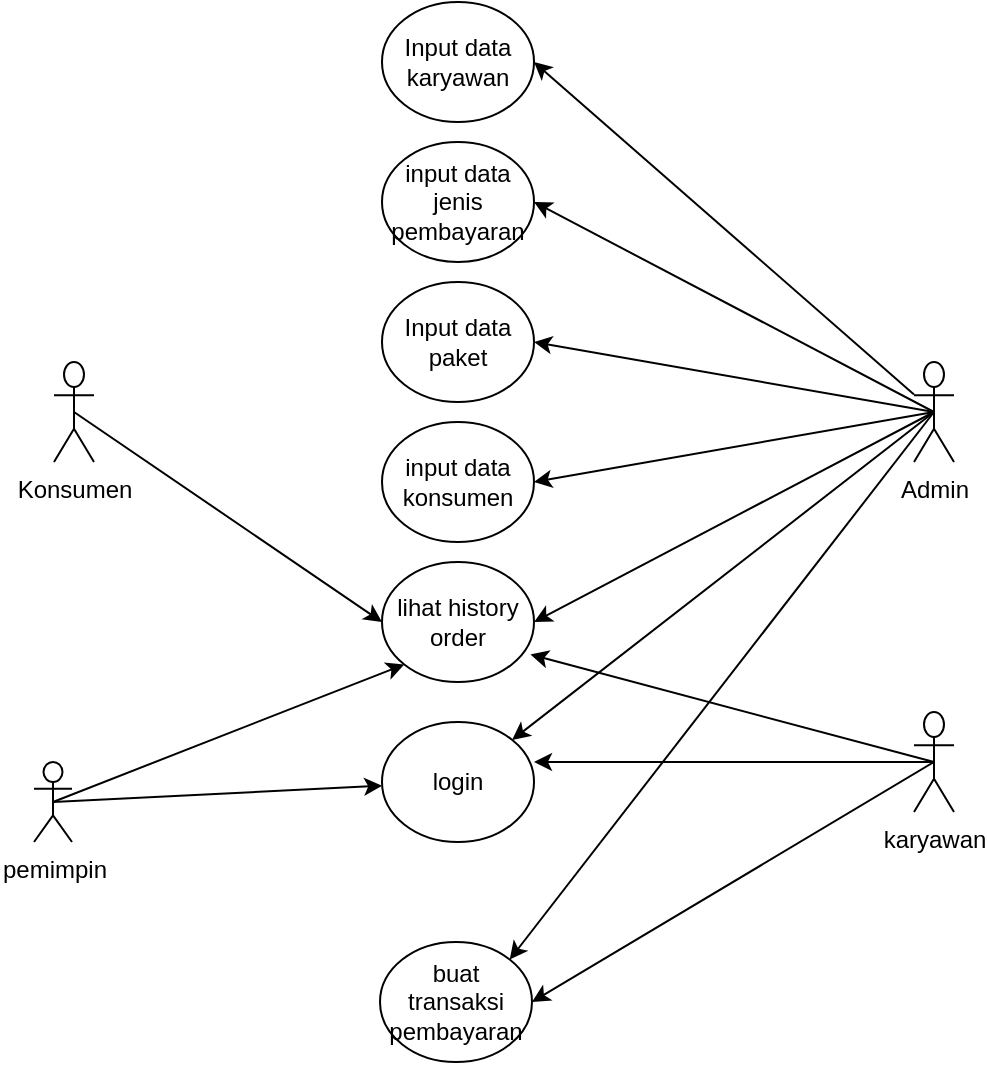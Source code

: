 <mxfile version="20.8.5" type="github"><diagram id="zuveKhZmlgENsB1VmOtF" name="Halaman-1"><mxGraphModel dx="566" dy="458" grid="1" gridSize="10" guides="1" tooltips="1" connect="1" arrows="1" fold="1" page="1" pageScale="1" pageWidth="827" pageHeight="1169" math="0" shadow="0"><root><mxCell id="0"/><mxCell id="1" parent="0"/><mxCell id="oXi2tTp2_lr1ku6soJJE-40" style="edgeStyle=none;rounded=0;orthogonalLoop=1;jettySize=auto;html=1;exitX=0.5;exitY=0.5;exitDx=0;exitDy=0;exitPerimeter=0;entryX=0;entryY=0.5;entryDx=0;entryDy=0;" edge="1" parent="1" source="oXi2tTp2_lr1ku6soJJE-11" target="oXi2tTp2_lr1ku6soJJE-38"><mxGeometry relative="1" as="geometry"/></mxCell><mxCell id="oXi2tTp2_lr1ku6soJJE-11" value="Konsumen" style="shape=umlActor;verticalLabelPosition=bottom;verticalAlign=top;html=1;outlineConnect=0;" vertex="1" parent="1"><mxGeometry x="250" y="190" width="20" height="50" as="geometry"/></mxCell><mxCell id="oXi2tTp2_lr1ku6soJJE-15" value="Input data karyawan" style="ellipse;whiteSpace=wrap;html=1;" vertex="1" parent="1"><mxGeometry x="414" y="10" width="76" height="60" as="geometry"/></mxCell><mxCell id="oXi2tTp2_lr1ku6soJJE-23" style="orthogonalLoop=1;jettySize=auto;html=1;entryX=1;entryY=0.5;entryDx=0;entryDy=0;rounded=0;" edge="1" parent="1" source="oXi2tTp2_lr1ku6soJJE-16" target="oXi2tTp2_lr1ku6soJJE-15"><mxGeometry relative="1" as="geometry"><mxPoint x="685" y="195" as="sourcePoint"/></mxGeometry></mxCell><mxCell id="oXi2tTp2_lr1ku6soJJE-29" style="rounded=0;orthogonalLoop=1;jettySize=auto;html=1;exitX=0.5;exitY=0.5;exitDx=0;exitDy=0;exitPerimeter=0;entryX=1;entryY=0.5;entryDx=0;entryDy=0;" edge="1" parent="1" source="oXi2tTp2_lr1ku6soJJE-16" target="oXi2tTp2_lr1ku6soJJE-25"><mxGeometry relative="1" as="geometry"/></mxCell><mxCell id="oXi2tTp2_lr1ku6soJJE-34" style="rounded=0;orthogonalLoop=1;jettySize=auto;html=1;exitX=0.5;exitY=0.5;exitDx=0;exitDy=0;exitPerimeter=0;entryX=1;entryY=0.5;entryDx=0;entryDy=0;" edge="1" parent="1" source="oXi2tTp2_lr1ku6soJJE-16" target="oXi2tTp2_lr1ku6soJJE-30"><mxGeometry relative="1" as="geometry"/></mxCell><mxCell id="oXi2tTp2_lr1ku6soJJE-37" style="edgeStyle=none;rounded=0;orthogonalLoop=1;jettySize=auto;html=1;exitX=0.5;exitY=0.5;exitDx=0;exitDy=0;exitPerimeter=0;entryX=1;entryY=0.5;entryDx=0;entryDy=0;" edge="1" parent="1" source="oXi2tTp2_lr1ku6soJJE-16" target="oXi2tTp2_lr1ku6soJJE-32"><mxGeometry relative="1" as="geometry"/></mxCell><mxCell id="oXi2tTp2_lr1ku6soJJE-39" style="edgeStyle=none;rounded=0;orthogonalLoop=1;jettySize=auto;html=1;exitX=0.5;exitY=0.5;exitDx=0;exitDy=0;exitPerimeter=0;entryX=1;entryY=0.5;entryDx=0;entryDy=0;" edge="1" parent="1" source="oXi2tTp2_lr1ku6soJJE-16" target="oXi2tTp2_lr1ku6soJJE-38"><mxGeometry relative="1" as="geometry"/></mxCell><mxCell id="oXi2tTp2_lr1ku6soJJE-45" style="edgeStyle=none;rounded=0;orthogonalLoop=1;jettySize=auto;html=1;exitX=0.5;exitY=0.5;exitDx=0;exitDy=0;exitPerimeter=0;" edge="1" parent="1" source="oXi2tTp2_lr1ku6soJJE-16" target="oXi2tTp2_lr1ku6soJJE-42"><mxGeometry relative="1" as="geometry"/></mxCell><mxCell id="oXi2tTp2_lr1ku6soJJE-48" style="edgeStyle=none;rounded=0;orthogonalLoop=1;jettySize=auto;html=1;exitX=0.5;exitY=0.5;exitDx=0;exitDy=0;exitPerimeter=0;entryX=1;entryY=0;entryDx=0;entryDy=0;" edge="1" parent="1" source="oXi2tTp2_lr1ku6soJJE-16" target="oXi2tTp2_lr1ku6soJJE-47"><mxGeometry relative="1" as="geometry"/></mxCell><mxCell id="oXi2tTp2_lr1ku6soJJE-16" value="Admin" style="shape=umlActor;verticalLabelPosition=bottom;verticalAlign=top;html=1;outlineConnect=0;" vertex="1" parent="1"><mxGeometry x="680" y="190" width="20" height="50" as="geometry"/></mxCell><mxCell id="oXi2tTp2_lr1ku6soJJE-43" style="edgeStyle=none;rounded=0;orthogonalLoop=1;jettySize=auto;html=1;exitX=0.5;exitY=0.5;exitDx=0;exitDy=0;exitPerimeter=0;" edge="1" parent="1" source="oXi2tTp2_lr1ku6soJJE-17" target="oXi2tTp2_lr1ku6soJJE-42"><mxGeometry relative="1" as="geometry"/></mxCell><mxCell id="oXi2tTp2_lr1ku6soJJE-51" style="edgeStyle=none;rounded=0;orthogonalLoop=1;jettySize=auto;html=1;exitX=0.5;exitY=0.5;exitDx=0;exitDy=0;exitPerimeter=0;entryX=0;entryY=1;entryDx=0;entryDy=0;" edge="1" parent="1" source="oXi2tTp2_lr1ku6soJJE-17" target="oXi2tTp2_lr1ku6soJJE-38"><mxGeometry relative="1" as="geometry"/></mxCell><mxCell id="oXi2tTp2_lr1ku6soJJE-17" value="pemimpin" style="shape=umlActor;verticalLabelPosition=bottom;verticalAlign=top;html=1;outlineConnect=0;" vertex="1" parent="1"><mxGeometry x="240" y="390" width="19" height="40" as="geometry"/></mxCell><mxCell id="oXi2tTp2_lr1ku6soJJE-41" style="edgeStyle=none;rounded=0;orthogonalLoop=1;jettySize=auto;html=1;exitX=0.5;exitY=0.5;exitDx=0;exitDy=0;exitPerimeter=0;entryX=0.977;entryY=0.771;entryDx=0;entryDy=0;entryPerimeter=0;" edge="1" parent="1" source="oXi2tTp2_lr1ku6soJJE-22" target="oXi2tTp2_lr1ku6soJJE-38"><mxGeometry relative="1" as="geometry"/></mxCell><mxCell id="oXi2tTp2_lr1ku6soJJE-46" style="edgeStyle=none;rounded=0;orthogonalLoop=1;jettySize=auto;html=1;exitX=0.5;exitY=0.5;exitDx=0;exitDy=0;exitPerimeter=0;" edge="1" parent="1" source="oXi2tTp2_lr1ku6soJJE-22"><mxGeometry relative="1" as="geometry"><mxPoint x="490" y="390" as="targetPoint"/></mxGeometry></mxCell><mxCell id="oXi2tTp2_lr1ku6soJJE-50" style="edgeStyle=none;rounded=0;orthogonalLoop=1;jettySize=auto;html=1;exitX=0.5;exitY=0.5;exitDx=0;exitDy=0;exitPerimeter=0;entryX=1;entryY=0.5;entryDx=0;entryDy=0;" edge="1" parent="1" source="oXi2tTp2_lr1ku6soJJE-22" target="oXi2tTp2_lr1ku6soJJE-47"><mxGeometry relative="1" as="geometry"/></mxCell><mxCell id="oXi2tTp2_lr1ku6soJJE-22" value="karyawan" style="shape=umlActor;verticalLabelPosition=bottom;verticalAlign=top;html=1;outlineConnect=0;" vertex="1" parent="1"><mxGeometry x="680" y="365" width="20" height="50" as="geometry"/></mxCell><mxCell id="oXi2tTp2_lr1ku6soJJE-25" value="input data jenis pembayaran" style="ellipse;whiteSpace=wrap;html=1;" vertex="1" parent="1"><mxGeometry x="414" y="80" width="76" height="60" as="geometry"/></mxCell><mxCell id="oXi2tTp2_lr1ku6soJJE-30" value="Input data paket" style="ellipse;whiteSpace=wrap;html=1;" vertex="1" parent="1"><mxGeometry x="414" y="150" width="76" height="60" as="geometry"/></mxCell><mxCell id="oXi2tTp2_lr1ku6soJJE-32" value="input data konsumen" style="ellipse;whiteSpace=wrap;html=1;" vertex="1" parent="1"><mxGeometry x="414" y="220" width="76" height="60" as="geometry"/></mxCell><mxCell id="oXi2tTp2_lr1ku6soJJE-38" value="lihat history order" style="ellipse;whiteSpace=wrap;html=1;" vertex="1" parent="1"><mxGeometry x="414" y="290" width="76" height="60" as="geometry"/></mxCell><mxCell id="oXi2tTp2_lr1ku6soJJE-42" value="login" style="ellipse;whiteSpace=wrap;html=1;" vertex="1" parent="1"><mxGeometry x="414" y="370" width="76" height="60" as="geometry"/></mxCell><mxCell id="oXi2tTp2_lr1ku6soJJE-47" value="buat transaksi pembayaran" style="ellipse;whiteSpace=wrap;html=1;" vertex="1" parent="1"><mxGeometry x="413" y="480" width="76" height="60" as="geometry"/></mxCell></root></mxGraphModel></diagram></mxfile>